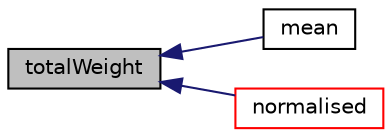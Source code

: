 digraph "totalWeight"
{
  bgcolor="transparent";
  edge [fontname="Helvetica",fontsize="10",labelfontname="Helvetica",labelfontsize="10"];
  node [fontname="Helvetica",fontsize="10",shape=record];
  rankdir="LR";
  Node13 [label="totalWeight",height=0.2,width=0.4,color="black", fillcolor="grey75", style="filled", fontcolor="black"];
  Node13 -> Node14 [dir="back",color="midnightblue",fontsize="10",style="solid",fontname="Helvetica"];
  Node14 [label="mean",height=0.2,width=0.4,color="black",URL="$a27001.html#a1839690b575e839e794f6f557b3b27b8"];
  Node13 -> Node15 [dir="back",color="midnightblue",fontsize="10",style="solid",fontname="Helvetica"];
  Node15 [label="normalised",height=0.2,width=0.4,color="red",URL="$a27001.html#afca6f7c7669c2f125c5b4760ed9ee1c2",tooltip="Return the normalised distribution (probability density) "];
}
